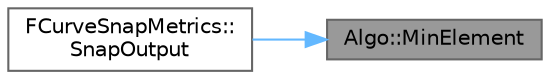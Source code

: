 digraph "Algo::MinElement"
{
 // INTERACTIVE_SVG=YES
 // LATEX_PDF_SIZE
  bgcolor="transparent";
  edge [fontname=Helvetica,fontsize=10,labelfontname=Helvetica,labelfontsize=10];
  node [fontname=Helvetica,fontsize=10,shape=box,height=0.2,width=0.4];
  rankdir="RL";
  Node1 [id="Node000001",label="Algo::MinElement",height=0.2,width=0.4,color="gray40", fillcolor="grey60", style="filled", fontcolor="black",tooltip="Returns a pointer to the minimum element in a range."];
  Node1 -> Node2 [id="edge1_Node000001_Node000002",dir="back",color="steelblue1",style="solid",tooltip=" "];
  Node2 [id="Node000002",label="FCurveSnapMetrics::\lSnapOutput",height=0.2,width=0.4,color="grey40", fillcolor="white", style="filled",URL="$d4/d32/structFCurveSnapMetrics.html#a6c823d7395358c3414fbcee133844fa8",tooltip="Snap the specified output value to the output snap interval if necessary."];
}
